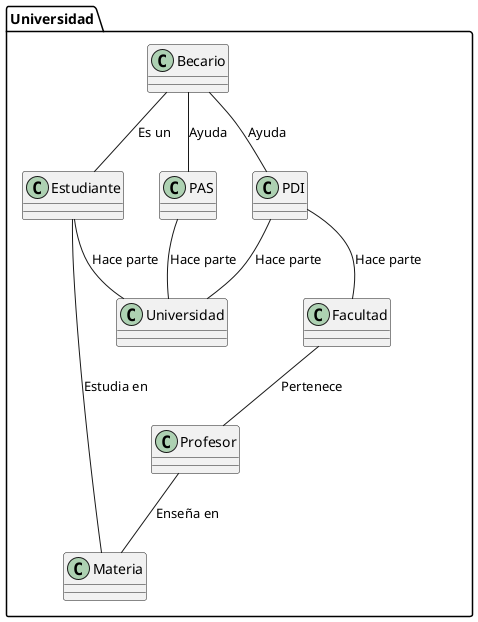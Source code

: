 @startuml

package "Universidad" {
class Profesor
class Estudiante
class PDI
class PAS
class Becario
class Universidad
class Facultad
class Materia
Estudiante -- Universidad : Hace parte
Estudiante -- Materia : Estudia en
Profesor -- Materia : Enseña en
Becario -- Estudiante : Es un
PDI -- Facultad : Hace parte
Facultad -- Profesor : Pertenece
PAS -- Universidad : Hace parte
PDI -- Universidad : Hace parte
Becario -- PDI : Ayuda
Becario -- PAS : Ayuda
@enduml
